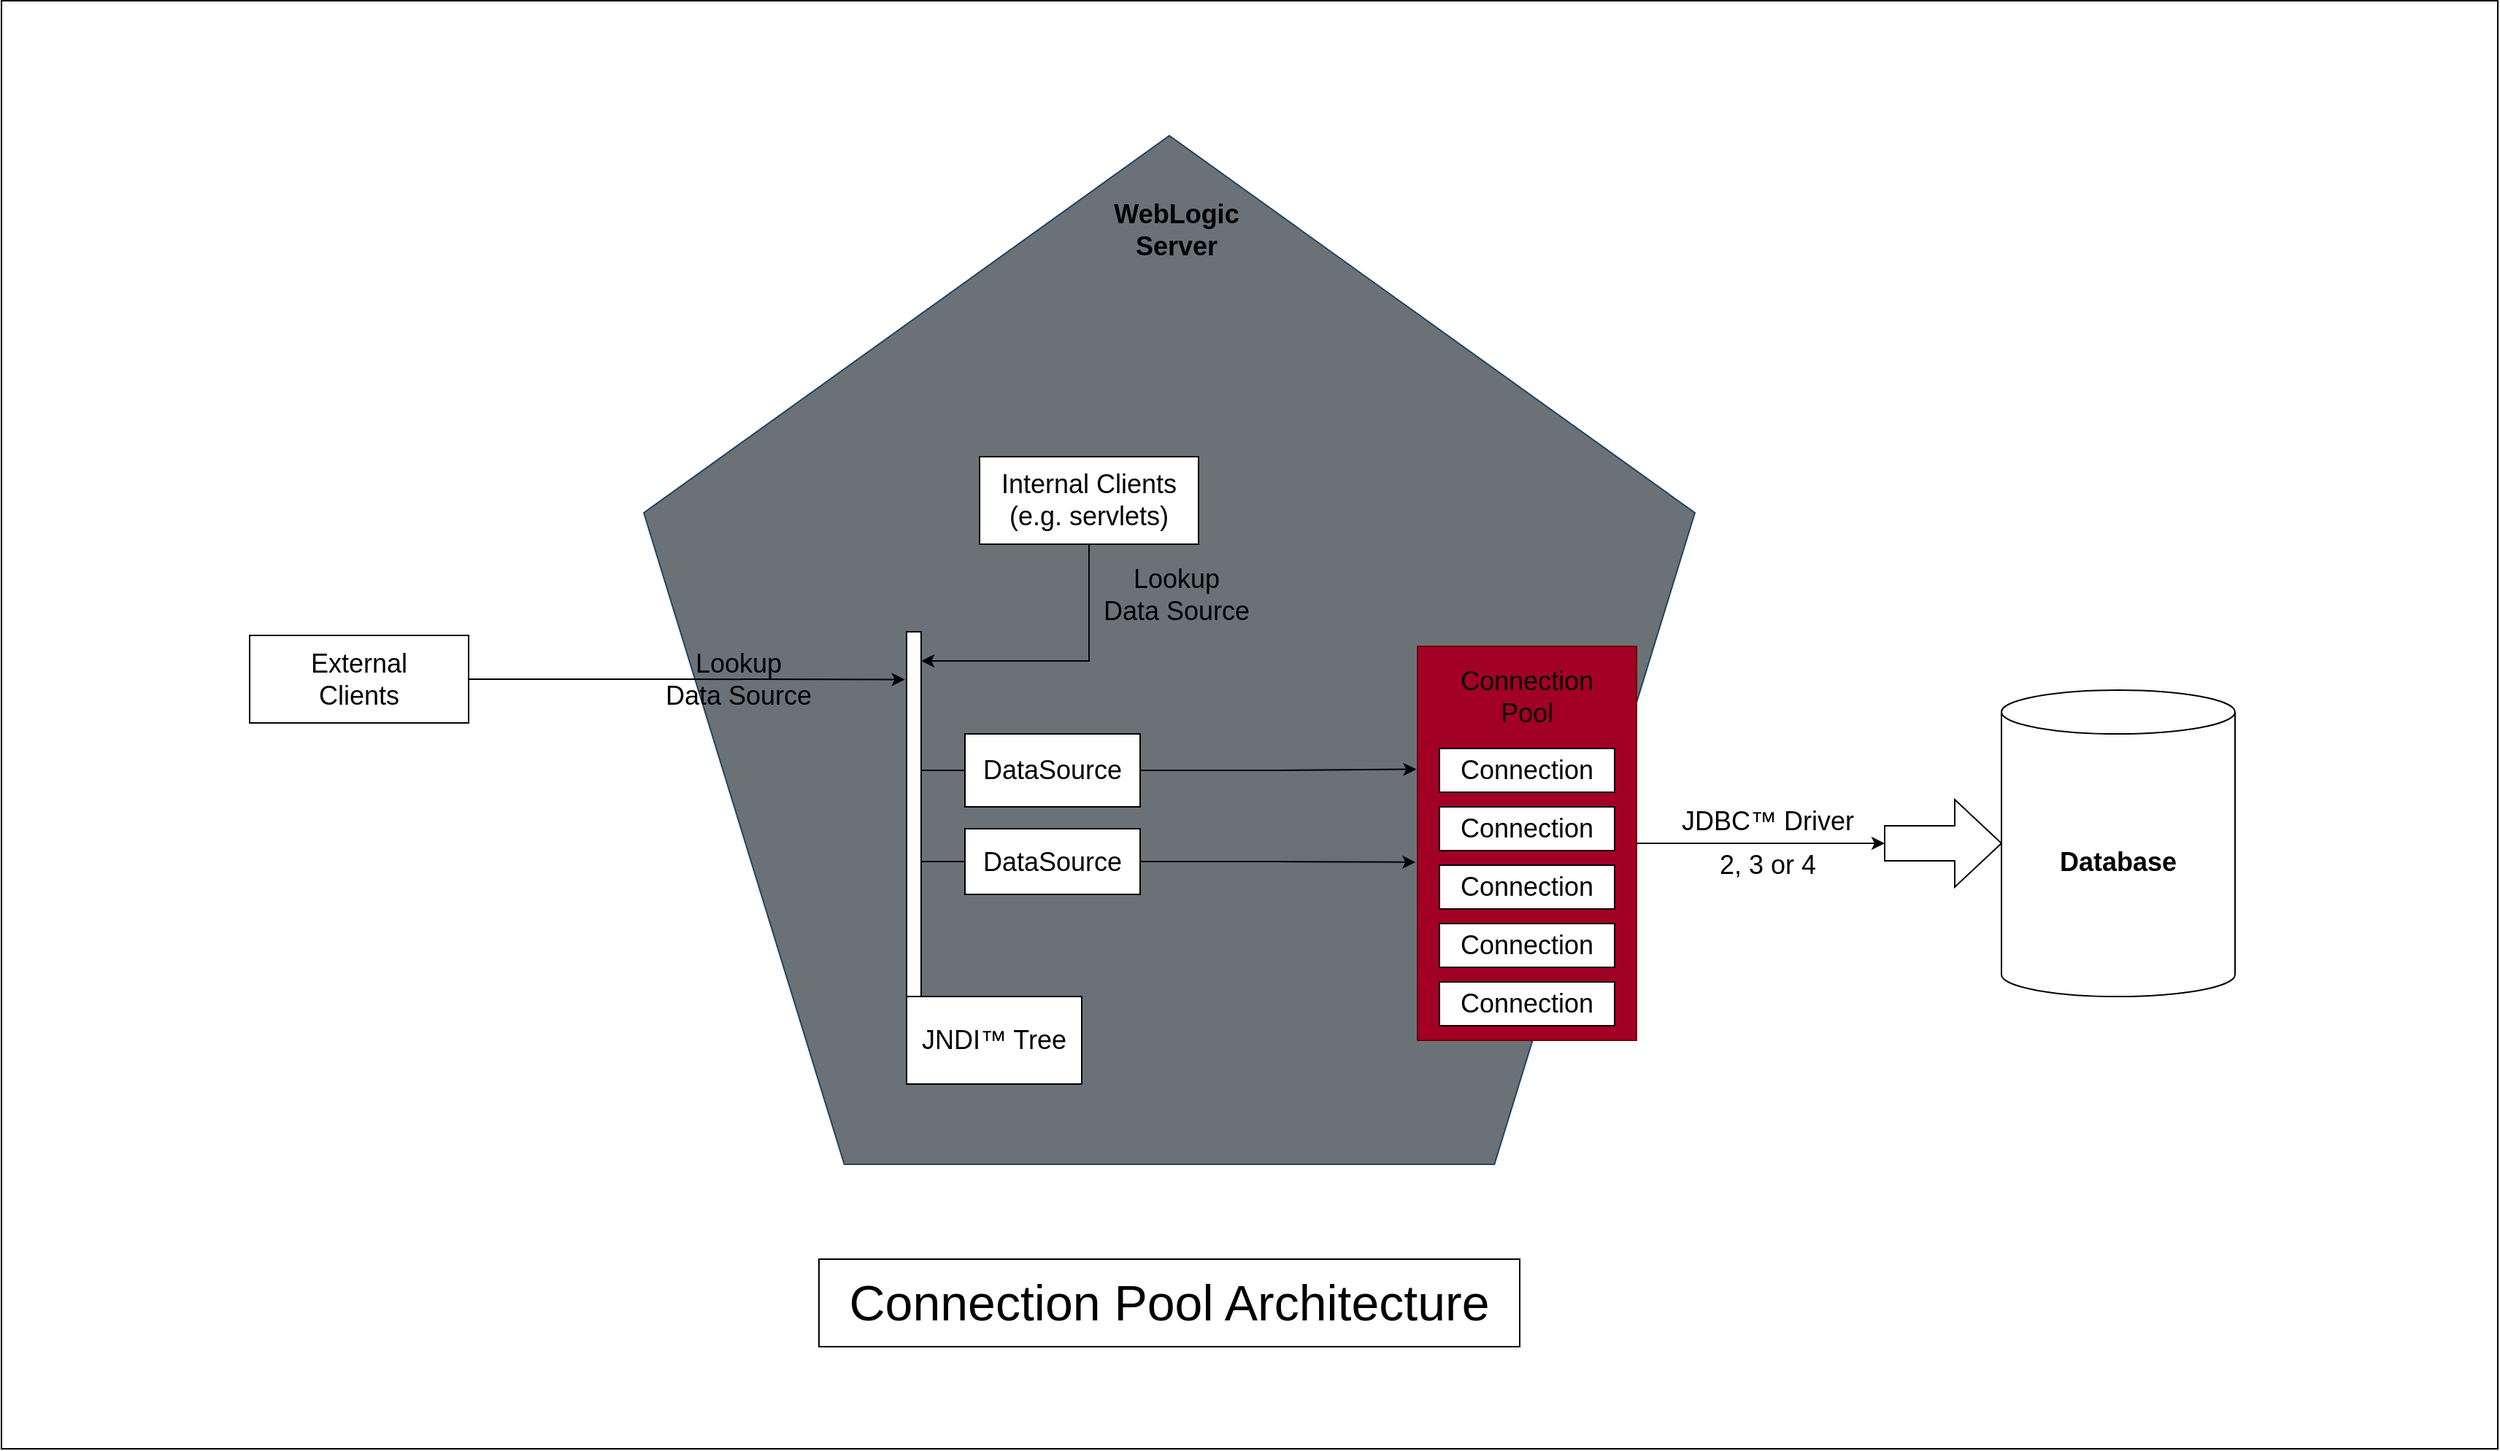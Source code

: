 <mxfile version="20.2.3" type="device"><diagram id="gMDf_sjn7vnB9rEgunxf" name="Page-1"><mxGraphModel dx="3978" dy="3256" grid="1" gridSize="10" guides="1" tooltips="1" connect="1" arrows="1" fold="1" page="1" pageScale="1" pageWidth="850" pageHeight="1100" math="0" shadow="0"><root><mxCell id="0"/><mxCell id="1" parent="0"/><mxCell id="stanVPOmewNE2SlUJEvB-2" value="" style="rounded=0;whiteSpace=wrap;html=1;" vertex="1" parent="1"><mxGeometry x="-150" y="-42.5" width="1710" height="992.5" as="geometry"/></mxCell><mxCell id="stanVPOmewNE2SlUJEvB-1" value="" style="whiteSpace=wrap;html=1;shape=mxgraph.basic.pentagon;fillColor=#6A7278;strokeColor=#23445d;" vertex="1" parent="1"><mxGeometry x="290" y="50" width="720" height="705" as="geometry"/></mxCell><mxCell id="stanVPOmewNE2SlUJEvB-4" value="&lt;span style=&quot;font-size: 18px;&quot;&gt;&lt;b&gt;WebLogic Server&lt;/b&gt;&lt;/span&gt;" style="text;html=1;strokeColor=none;fillColor=none;align=center;verticalAlign=middle;whiteSpace=wrap;rounded=0;" vertex="1" parent="1"><mxGeometry x="585" y="100" width="140" height="30" as="geometry"/></mxCell><mxCell id="stanVPOmewNE2SlUJEvB-30" value="" style="edgeStyle=orthogonalEdgeStyle;rounded=0;orthogonalLoop=1;jettySize=auto;html=1;fontSize=18;" edge="1" parent="1" source="stanVPOmewNE2SlUJEvB-5" target="stanVPOmewNE2SlUJEvB-29"><mxGeometry relative="1" as="geometry"/></mxCell><mxCell id="stanVPOmewNE2SlUJEvB-5" value="" style="rounded=0;whiteSpace=wrap;html=1;fontSize=18;fillColor=#a20025;fontColor=#ffffff;strokeColor=#6F0000;" vertex="1" parent="1"><mxGeometry x="820" y="400" width="150" height="270" as="geometry"/></mxCell><mxCell id="stanVPOmewNE2SlUJEvB-7" value="Connection Pool" style="text;html=1;strokeColor=none;fillColor=none;align=center;verticalAlign=middle;whiteSpace=wrap;rounded=0;fontSize=18;" vertex="1" parent="1"><mxGeometry x="865" y="420" width="60" height="30" as="geometry"/></mxCell><mxCell id="stanVPOmewNE2SlUJEvB-8" value="Connection" style="rounded=0;whiteSpace=wrap;html=1;fontSize=18;" vertex="1" parent="1"><mxGeometry x="835" y="630" width="120" height="30" as="geometry"/></mxCell><mxCell id="stanVPOmewNE2SlUJEvB-9" value="Connection" style="rounded=0;whiteSpace=wrap;html=1;fontSize=18;" vertex="1" parent="1"><mxGeometry x="835" y="590" width="120" height="30" as="geometry"/></mxCell><mxCell id="stanVPOmewNE2SlUJEvB-10" value="Connection" style="rounded=0;whiteSpace=wrap;html=1;fontSize=18;" vertex="1" parent="1"><mxGeometry x="835" y="550" width="120" height="30" as="geometry"/></mxCell><mxCell id="stanVPOmewNE2SlUJEvB-11" value="Connection" style="rounded=0;whiteSpace=wrap;html=1;fontSize=18;" vertex="1" parent="1"><mxGeometry x="835" y="510" width="120" height="30" as="geometry"/></mxCell><mxCell id="stanVPOmewNE2SlUJEvB-12" value="Connection" style="rounded=0;whiteSpace=wrap;html=1;fontSize=18;" vertex="1" parent="1"><mxGeometry x="835" y="470" width="120" height="30" as="geometry"/></mxCell><mxCell id="stanVPOmewNE2SlUJEvB-13" value="JNDI™ Tree" style="rounded=0;whiteSpace=wrap;html=1;fontSize=18;" vertex="1" parent="1"><mxGeometry x="470" y="640" width="120" height="60" as="geometry"/></mxCell><mxCell id="stanVPOmewNE2SlUJEvB-26" style="edgeStyle=orthogonalEdgeStyle;rounded=0;orthogonalLoop=1;jettySize=auto;html=1;exitX=1;exitY=0.5;exitDx=0;exitDy=0;fontSize=18;entryX=-0.005;entryY=0.312;entryDx=0;entryDy=0;entryPerimeter=0;" edge="1" parent="1" source="stanVPOmewNE2SlUJEvB-19" target="stanVPOmewNE2SlUJEvB-5"><mxGeometry relative="1" as="geometry"><mxPoint x="720" y="485" as="targetPoint"/></mxGeometry></mxCell><mxCell id="stanVPOmewNE2SlUJEvB-19" value="DataSource" style="rounded=0;whiteSpace=wrap;html=1;fontSize=18;" vertex="1" parent="1"><mxGeometry x="510" y="460" width="120" height="50" as="geometry"/></mxCell><mxCell id="stanVPOmewNE2SlUJEvB-27" style="edgeStyle=orthogonalEdgeStyle;rounded=0;orthogonalLoop=1;jettySize=auto;html=1;exitX=1;exitY=0.5;exitDx=0;exitDy=0;entryX=-0.009;entryY=0.548;entryDx=0;entryDy=0;entryPerimeter=0;fontSize=18;" edge="1" parent="1" source="stanVPOmewNE2SlUJEvB-20" target="stanVPOmewNE2SlUJEvB-5"><mxGeometry relative="1" as="geometry"/></mxCell><mxCell id="stanVPOmewNE2SlUJEvB-20" value="DataSource" style="rounded=0;whiteSpace=wrap;html=1;fontSize=18;" vertex="1" parent="1"><mxGeometry x="510" y="525" width="120" height="45" as="geometry"/></mxCell><mxCell id="stanVPOmewNE2SlUJEvB-22" value="" style="html=1;points=[];perimeter=orthogonalPerimeter;fontSize=18;" vertex="1" parent="1"><mxGeometry x="470" y="390" width="10" height="250" as="geometry"/></mxCell><mxCell id="stanVPOmewNE2SlUJEvB-24" value="" style="endArrow=none;html=1;rounded=0;fontSize=18;exitX=1.035;exitY=0.63;exitDx=0;exitDy=0;exitPerimeter=0;entryX=0;entryY=0.5;entryDx=0;entryDy=0;" edge="1" parent="1" source="stanVPOmewNE2SlUJEvB-22" target="stanVPOmewNE2SlUJEvB-20"><mxGeometry width="50" height="50" relative="1" as="geometry"><mxPoint x="480" y="570" as="sourcePoint"/><mxPoint x="530" y="520" as="targetPoint"/></mxGeometry></mxCell><mxCell id="stanVPOmewNE2SlUJEvB-25" value="" style="endArrow=none;html=1;rounded=0;fontSize=18;entryX=0;entryY=0.5;entryDx=0;entryDy=0;" edge="1" parent="1" target="stanVPOmewNE2SlUJEvB-19"><mxGeometry width="50" height="50" relative="1" as="geometry"><mxPoint x="480" y="485" as="sourcePoint"/><mxPoint x="520" y="557.5" as="targetPoint"/></mxGeometry></mxCell><mxCell id="stanVPOmewNE2SlUJEvB-28" value="&lt;b&gt;Database&lt;/b&gt;" style="shape=cylinder3;whiteSpace=wrap;html=1;boundedLbl=1;backgroundOutline=1;size=15;fontSize=18;" vertex="1" parent="1"><mxGeometry x="1220" y="430" width="160" height="210" as="geometry"/></mxCell><mxCell id="stanVPOmewNE2SlUJEvB-29" value="" style="shape=singleArrow;whiteSpace=wrap;html=1;arrowWidth=0.4;arrowSize=0.4;fontSize=18;rounded=0;" vertex="1" parent="1"><mxGeometry x="1140" y="505" width="80" height="60" as="geometry"/></mxCell><mxCell id="stanVPOmewNE2SlUJEvB-31" value="JDBC™ Driver" style="text;html=1;strokeColor=none;fillColor=none;align=center;verticalAlign=middle;whiteSpace=wrap;rounded=0;fontSize=18;" vertex="1" parent="1"><mxGeometry x="990" y="505" width="140" height="30" as="geometry"/></mxCell><mxCell id="stanVPOmewNE2SlUJEvB-32" value="2, 3 or 4" style="text;html=1;strokeColor=none;fillColor=none;align=center;verticalAlign=middle;whiteSpace=wrap;rounded=0;fontSize=18;" vertex="1" parent="1"><mxGeometry x="1020" y="535" width="80" height="30" as="geometry"/></mxCell><mxCell id="stanVPOmewNE2SlUJEvB-35" style="edgeStyle=orthogonalEdgeStyle;rounded=0;orthogonalLoop=1;jettySize=auto;html=1;exitX=0.5;exitY=1;exitDx=0;exitDy=0;fontSize=18;entryX=1.009;entryY=0.08;entryDx=0;entryDy=0;entryPerimeter=0;" edge="1" parent="1" source="stanVPOmewNE2SlUJEvB-33" target="stanVPOmewNE2SlUJEvB-22"><mxGeometry relative="1" as="geometry"><mxPoint x="480" y="440" as="targetPoint"/><Array as="points"><mxPoint x="595" y="410"/></Array></mxGeometry></mxCell><mxCell id="stanVPOmewNE2SlUJEvB-33" value="Internal Clients&lt;br&gt;(e.g. servlets)" style="rounded=0;whiteSpace=wrap;html=1;fontSize=18;" vertex="1" parent="1"><mxGeometry x="520" y="270" width="150" height="60" as="geometry"/></mxCell><mxCell id="stanVPOmewNE2SlUJEvB-36" value="Lookup&lt;br&gt;Data Source" style="text;html=1;strokeColor=none;fillColor=none;align=center;verticalAlign=middle;whiteSpace=wrap;rounded=0;fontSize=18;" vertex="1" parent="1"><mxGeometry x="590" y="350" width="130" height="30" as="geometry"/></mxCell><mxCell id="stanVPOmewNE2SlUJEvB-39" style="edgeStyle=orthogonalEdgeStyle;rounded=0;orthogonalLoop=1;jettySize=auto;html=1;exitX=1;exitY=0.5;exitDx=0;exitDy=0;entryX=-0.118;entryY=0.131;entryDx=0;entryDy=0;entryPerimeter=0;fontSize=18;" edge="1" parent="1" source="stanVPOmewNE2SlUJEvB-38" target="stanVPOmewNE2SlUJEvB-22"><mxGeometry relative="1" as="geometry"/></mxCell><mxCell id="stanVPOmewNE2SlUJEvB-38" value="External &lt;br&gt;Clients" style="rounded=0;whiteSpace=wrap;html=1;fontSize=18;" vertex="1" parent="1"><mxGeometry x="20" y="392.5" width="150" height="60" as="geometry"/></mxCell><mxCell id="stanVPOmewNE2SlUJEvB-37" value="Lookup&lt;br&gt;Data Source" style="text;html=1;strokeColor=none;fillColor=none;align=center;verticalAlign=middle;whiteSpace=wrap;rounded=0;fontSize=18;" vertex="1" parent="1"><mxGeometry x="290" y="407.5" width="130" height="30" as="geometry"/></mxCell><mxCell id="stanVPOmewNE2SlUJEvB-40" value="&lt;font style=&quot;font-size: 34px;&quot;&gt;Connection Pool Architecture&lt;/font&gt;" style="rounded=0;whiteSpace=wrap;html=1;fontSize=18;" vertex="1" parent="1"><mxGeometry x="410" y="820" width="480" height="60" as="geometry"/></mxCell></root></mxGraphModel></diagram></mxfile>